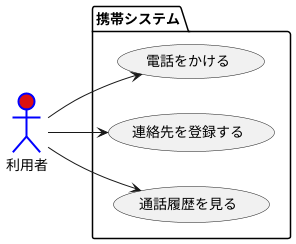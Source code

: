 @startuml ユースケース図
left to right direction
actor 利用者 #DD1111;line:Blue;line.bold;
package 携帯システム {
usecase 連絡先を登録する
usecase 電話をかける
usecase 通話履歴を見る
}
利用者 --> 連絡先を登録する
利用者 -left-> 電話をかける
利用者 --> 通話履歴を見る
@enduml